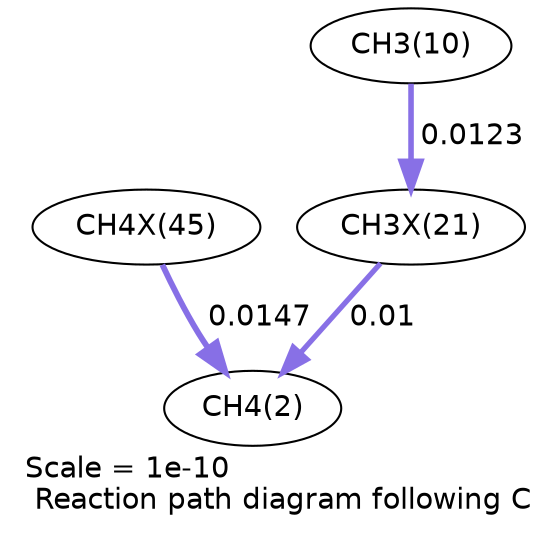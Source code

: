 digraph reaction_paths {
center=1;
s109 -> s4[fontname="Helvetica", penwidth=2.82, arrowsize=1.41, color="0.7, 0.515, 0.9"
, label=" 0.0147"];
s101 -> s4[fontname="Helvetica", penwidth=2.53, arrowsize=1.26, color="0.7, 0.51, 0.9"
, label=" 0.01"];
s12 -> s101[fontname="Helvetica", penwidth=2.68, arrowsize=1.34, color="0.7, 0.512, 0.9"
, label=" 0.0123"];
s4 [ fontname="Helvetica", label="CH4(2)"];
s12 [ fontname="Helvetica", label="CH3(10)"];
s101 [ fontname="Helvetica", label="CH3X(21)"];
s109 [ fontname="Helvetica", label="CH4X(45)"];
 label = "Scale = 1e-10\l Reaction path diagram following C";
 fontname = "Helvetica";
}
